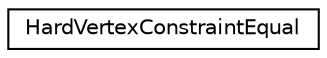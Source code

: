 digraph "Graphical Class Hierarchy"
{
 // INTERACTIVE_SVG=YES
 // LATEX_PDF_SIZE
  edge [fontname="Helvetica",fontsize="10",labelfontname="Helvetica",labelfontsize="10"];
  node [fontname="Helvetica",fontsize="10",shape=record];
  rankdir="LR";
  Node0 [label="HardVertexConstraintEqual",height=0.2,width=0.4,color="black", fillcolor="white", style="filled",URL="$structHardVertexConstraintEqual.html",tooltip=" "];
}
